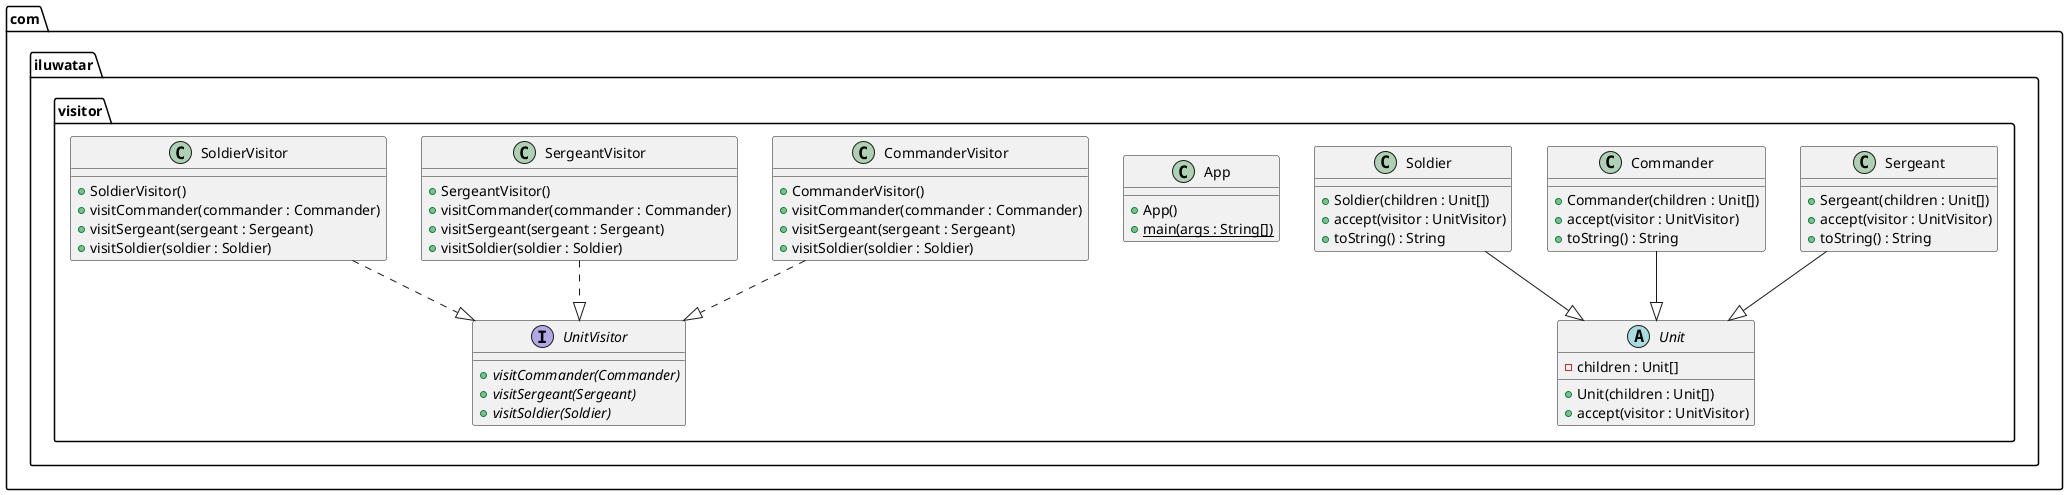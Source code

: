 @startuml
package com.iluwatar.visitor {
  class Commander {
    + Commander(children : Unit[])
    + accept(visitor : UnitVisitor)
    + toString() : String
  }
  interface UnitVisitor {
    + visitCommander(Commander) {abstract}
    + visitSergeant(Sergeant) {abstract}
    + visitSoldier(Soldier) {abstract}
  }
  class CommanderVisitor {
    + CommanderVisitor()
    + visitCommander(commander : Commander)
    + visitSergeant(sergeant : Sergeant)
    + visitSoldier(soldier : Soldier)
  }
  class Soldier {
    + Soldier(children : Unit[])
    + accept(visitor : UnitVisitor)
    + toString() : String
  }
  class App {
    + App()
    + main(args : String[]) {static}
  }
  abstract class Unit {
    - children : Unit[]
    + Unit(children : Unit[])
    + accept(visitor : UnitVisitor)
  }
  class SoldierVisitor {
    + SoldierVisitor()
    + visitCommander(commander : Commander)
    + visitSergeant(sergeant : Sergeant)
    + visitSoldier(soldier : Soldier)
  }
  class SergeantVisitor {
    + SergeantVisitor()
    + visitCommander(commander : Commander)
    + visitSergeant(sergeant : Sergeant)
    + visitSoldier(soldier : Soldier)
  }
  class Sergeant {
    + Sergeant(children : Unit[])
    + accept(visitor : UnitVisitor)
    + toString() : String
  }
}
Commander --|> Unit 
CommanderVisitor ..|> UnitVisitor 
Soldier --|> Unit 
SoldierVisitor ..|> UnitVisitor 
SergeantVisitor ..|> UnitVisitor 
Sergeant --|> Unit 
@enduml